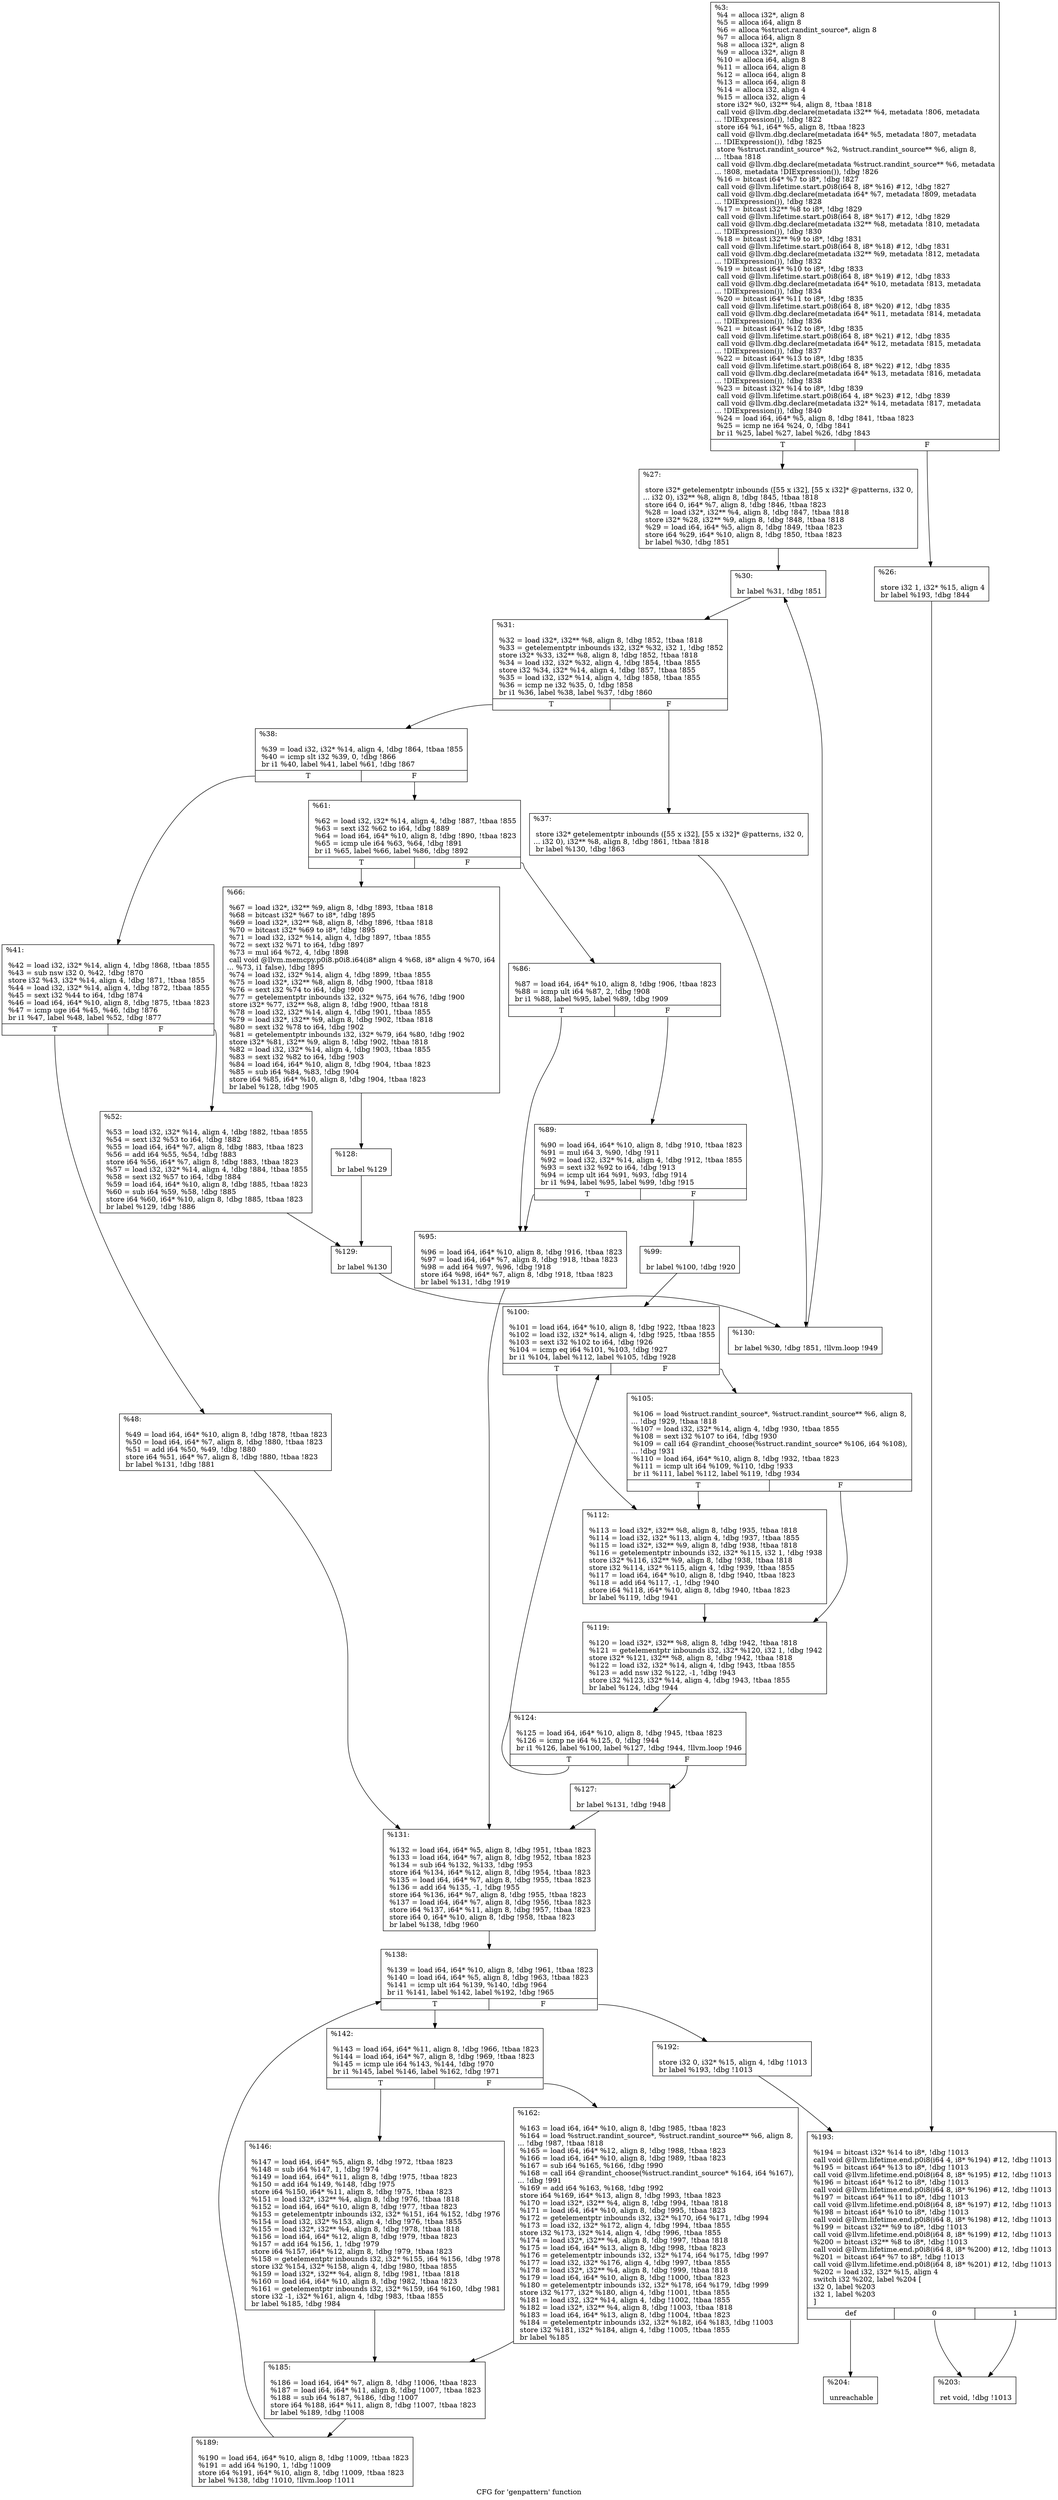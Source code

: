 digraph "CFG for 'genpattern' function" {
	label="CFG for 'genpattern' function";

	Node0x12d1180 [shape=record,label="{%3:\l  %4 = alloca i32*, align 8\l  %5 = alloca i64, align 8\l  %6 = alloca %struct.randint_source*, align 8\l  %7 = alloca i64, align 8\l  %8 = alloca i32*, align 8\l  %9 = alloca i32*, align 8\l  %10 = alloca i64, align 8\l  %11 = alloca i64, align 8\l  %12 = alloca i64, align 8\l  %13 = alloca i64, align 8\l  %14 = alloca i32, align 4\l  %15 = alloca i32, align 4\l  store i32* %0, i32** %4, align 8, !tbaa !818\l  call void @llvm.dbg.declare(metadata i32** %4, metadata !806, metadata\l... !DIExpression()), !dbg !822\l  store i64 %1, i64* %5, align 8, !tbaa !823\l  call void @llvm.dbg.declare(metadata i64* %5, metadata !807, metadata\l... !DIExpression()), !dbg !825\l  store %struct.randint_source* %2, %struct.randint_source** %6, align 8,\l... !tbaa !818\l  call void @llvm.dbg.declare(metadata %struct.randint_source** %6, metadata\l... !808, metadata !DIExpression()), !dbg !826\l  %16 = bitcast i64* %7 to i8*, !dbg !827\l  call void @llvm.lifetime.start.p0i8(i64 8, i8* %16) #12, !dbg !827\l  call void @llvm.dbg.declare(metadata i64* %7, metadata !809, metadata\l... !DIExpression()), !dbg !828\l  %17 = bitcast i32** %8 to i8*, !dbg !829\l  call void @llvm.lifetime.start.p0i8(i64 8, i8* %17) #12, !dbg !829\l  call void @llvm.dbg.declare(metadata i32** %8, metadata !810, metadata\l... !DIExpression()), !dbg !830\l  %18 = bitcast i32** %9 to i8*, !dbg !831\l  call void @llvm.lifetime.start.p0i8(i64 8, i8* %18) #12, !dbg !831\l  call void @llvm.dbg.declare(metadata i32** %9, metadata !812, metadata\l... !DIExpression()), !dbg !832\l  %19 = bitcast i64* %10 to i8*, !dbg !833\l  call void @llvm.lifetime.start.p0i8(i64 8, i8* %19) #12, !dbg !833\l  call void @llvm.dbg.declare(metadata i64* %10, metadata !813, metadata\l... !DIExpression()), !dbg !834\l  %20 = bitcast i64* %11 to i8*, !dbg !835\l  call void @llvm.lifetime.start.p0i8(i64 8, i8* %20) #12, !dbg !835\l  call void @llvm.dbg.declare(metadata i64* %11, metadata !814, metadata\l... !DIExpression()), !dbg !836\l  %21 = bitcast i64* %12 to i8*, !dbg !835\l  call void @llvm.lifetime.start.p0i8(i64 8, i8* %21) #12, !dbg !835\l  call void @llvm.dbg.declare(metadata i64* %12, metadata !815, metadata\l... !DIExpression()), !dbg !837\l  %22 = bitcast i64* %13 to i8*, !dbg !835\l  call void @llvm.lifetime.start.p0i8(i64 8, i8* %22) #12, !dbg !835\l  call void @llvm.dbg.declare(metadata i64* %13, metadata !816, metadata\l... !DIExpression()), !dbg !838\l  %23 = bitcast i32* %14 to i8*, !dbg !839\l  call void @llvm.lifetime.start.p0i8(i64 4, i8* %23) #12, !dbg !839\l  call void @llvm.dbg.declare(metadata i32* %14, metadata !817, metadata\l... !DIExpression()), !dbg !840\l  %24 = load i64, i64* %5, align 8, !dbg !841, !tbaa !823\l  %25 = icmp ne i64 %24, 0, !dbg !841\l  br i1 %25, label %27, label %26, !dbg !843\l|{<s0>T|<s1>F}}"];
	Node0x12d1180:s0 -> Node0x12d13d0;
	Node0x12d1180:s1 -> Node0x12d1380;
	Node0x12d1380 [shape=record,label="{%26:\l\l  store i32 1, i32* %15, align 4\l  br label %193, !dbg !844\l}"];
	Node0x12d1380 -> Node0x12d1d80;
	Node0x12d13d0 [shape=record,label="{%27:\l\l  store i32* getelementptr inbounds ([55 x i32], [55 x i32]* @patterns, i32 0,\l... i32 0), i32** %8, align 8, !dbg !845, !tbaa !818\l  store i64 0, i64* %7, align 8, !dbg !846, !tbaa !823\l  %28 = load i32*, i32** %4, align 8, !dbg !847, !tbaa !818\l  store i32* %28, i32** %9, align 8, !dbg !848, !tbaa !818\l  %29 = load i64, i64* %5, align 8, !dbg !849, !tbaa !823\l  store i64 %29, i64* %10, align 8, !dbg !850, !tbaa !823\l  br label %30, !dbg !851\l}"];
	Node0x12d13d0 -> Node0x12d1420;
	Node0x12d1420 [shape=record,label="{%30:\l\l  br label %31, !dbg !851\l}"];
	Node0x12d1420 -> Node0x12d1470;
	Node0x12d1470 [shape=record,label="{%31:\l\l  %32 = load i32*, i32** %8, align 8, !dbg !852, !tbaa !818\l  %33 = getelementptr inbounds i32, i32* %32, i32 1, !dbg !852\l  store i32* %33, i32** %8, align 8, !dbg !852, !tbaa !818\l  %34 = load i32, i32* %32, align 4, !dbg !854, !tbaa !855\l  store i32 %34, i32* %14, align 4, !dbg !857, !tbaa !855\l  %35 = load i32, i32* %14, align 4, !dbg !858, !tbaa !855\l  %36 = icmp ne i32 %35, 0, !dbg !858\l  br i1 %36, label %38, label %37, !dbg !860\l|{<s0>T|<s1>F}}"];
	Node0x12d1470:s0 -> Node0x12d1510;
	Node0x12d1470:s1 -> Node0x12d14c0;
	Node0x12d14c0 [shape=record,label="{%37:\l\l  store i32* getelementptr inbounds ([55 x i32], [55 x i32]* @patterns, i32 0,\l... i32 0), i32** %8, align 8, !dbg !861, !tbaa !818\l  br label %130, !dbg !863\l}"];
	Node0x12d14c0 -> Node0x12d1ab0;
	Node0x12d1510 [shape=record,label="{%38:\l\l  %39 = load i32, i32* %14, align 4, !dbg !864, !tbaa !855\l  %40 = icmp slt i32 %39, 0, !dbg !866\l  br i1 %40, label %41, label %61, !dbg !867\l|{<s0>T|<s1>F}}"];
	Node0x12d1510:s0 -> Node0x12d1560;
	Node0x12d1510:s1 -> Node0x12d1650;
	Node0x12d1560 [shape=record,label="{%41:\l\l  %42 = load i32, i32* %14, align 4, !dbg !868, !tbaa !855\l  %43 = sub nsw i32 0, %42, !dbg !870\l  store i32 %43, i32* %14, align 4, !dbg !871, !tbaa !855\l  %44 = load i32, i32* %14, align 4, !dbg !872, !tbaa !855\l  %45 = sext i32 %44 to i64, !dbg !874\l  %46 = load i64, i64* %10, align 8, !dbg !875, !tbaa !823\l  %47 = icmp uge i64 %45, %46, !dbg !876\l  br i1 %47, label %48, label %52, !dbg !877\l|{<s0>T|<s1>F}}"];
	Node0x12d1560:s0 -> Node0x12d15b0;
	Node0x12d1560:s1 -> Node0x12d1600;
	Node0x12d15b0 [shape=record,label="{%48:\l\l  %49 = load i64, i64* %10, align 8, !dbg !878, !tbaa !823\l  %50 = load i64, i64* %7, align 8, !dbg !880, !tbaa !823\l  %51 = add i64 %50, %49, !dbg !880\l  store i64 %51, i64* %7, align 8, !dbg !880, !tbaa !823\l  br label %131, !dbg !881\l}"];
	Node0x12d15b0 -> Node0x12d1b00;
	Node0x12d1600 [shape=record,label="{%52:\l\l  %53 = load i32, i32* %14, align 4, !dbg !882, !tbaa !855\l  %54 = sext i32 %53 to i64, !dbg !882\l  %55 = load i64, i64* %7, align 8, !dbg !883, !tbaa !823\l  %56 = add i64 %55, %54, !dbg !883\l  store i64 %56, i64* %7, align 8, !dbg !883, !tbaa !823\l  %57 = load i32, i32* %14, align 4, !dbg !884, !tbaa !855\l  %58 = sext i32 %57 to i64, !dbg !884\l  %59 = load i64, i64* %10, align 8, !dbg !885, !tbaa !823\l  %60 = sub i64 %59, %58, !dbg !885\l  store i64 %60, i64* %10, align 8, !dbg !885, !tbaa !823\l  br label %129, !dbg !886\l}"];
	Node0x12d1600 -> Node0x12d1a60;
	Node0x12d1650 [shape=record,label="{%61:\l\l  %62 = load i32, i32* %14, align 4, !dbg !887, !tbaa !855\l  %63 = sext i32 %62 to i64, !dbg !889\l  %64 = load i64, i64* %10, align 8, !dbg !890, !tbaa !823\l  %65 = icmp ule i64 %63, %64, !dbg !891\l  br i1 %65, label %66, label %86, !dbg !892\l|{<s0>T|<s1>F}}"];
	Node0x12d1650:s0 -> Node0x12d16a0;
	Node0x12d1650:s1 -> Node0x12d16f0;
	Node0x12d16a0 [shape=record,label="{%66:\l\l  %67 = load i32*, i32** %9, align 8, !dbg !893, !tbaa !818\l  %68 = bitcast i32* %67 to i8*, !dbg !895\l  %69 = load i32*, i32** %8, align 8, !dbg !896, !tbaa !818\l  %70 = bitcast i32* %69 to i8*, !dbg !895\l  %71 = load i32, i32* %14, align 4, !dbg !897, !tbaa !855\l  %72 = sext i32 %71 to i64, !dbg !897\l  %73 = mul i64 %72, 4, !dbg !898\l  call void @llvm.memcpy.p0i8.p0i8.i64(i8* align 4 %68, i8* align 4 %70, i64\l... %73, i1 false), !dbg !895\l  %74 = load i32, i32* %14, align 4, !dbg !899, !tbaa !855\l  %75 = load i32*, i32** %8, align 8, !dbg !900, !tbaa !818\l  %76 = sext i32 %74 to i64, !dbg !900\l  %77 = getelementptr inbounds i32, i32* %75, i64 %76, !dbg !900\l  store i32* %77, i32** %8, align 8, !dbg !900, !tbaa !818\l  %78 = load i32, i32* %14, align 4, !dbg !901, !tbaa !855\l  %79 = load i32*, i32** %9, align 8, !dbg !902, !tbaa !818\l  %80 = sext i32 %78 to i64, !dbg !902\l  %81 = getelementptr inbounds i32, i32* %79, i64 %80, !dbg !902\l  store i32* %81, i32** %9, align 8, !dbg !902, !tbaa !818\l  %82 = load i32, i32* %14, align 4, !dbg !903, !tbaa !855\l  %83 = sext i32 %82 to i64, !dbg !903\l  %84 = load i64, i64* %10, align 8, !dbg !904, !tbaa !823\l  %85 = sub i64 %84, %83, !dbg !904\l  store i64 %85, i64* %10, align 8, !dbg !904, !tbaa !823\l  br label %128, !dbg !905\l}"];
	Node0x12d16a0 -> Node0x12d1a10;
	Node0x12d16f0 [shape=record,label="{%86:\l\l  %87 = load i64, i64* %10, align 8, !dbg !906, !tbaa !823\l  %88 = icmp ult i64 %87, 2, !dbg !908\l  br i1 %88, label %95, label %89, !dbg !909\l|{<s0>T|<s1>F}}"];
	Node0x12d16f0:s0 -> Node0x12d1790;
	Node0x12d16f0:s1 -> Node0x12d1740;
	Node0x12d1740 [shape=record,label="{%89:\l\l  %90 = load i64, i64* %10, align 8, !dbg !910, !tbaa !823\l  %91 = mul i64 3, %90, !dbg !911\l  %92 = load i32, i32* %14, align 4, !dbg !912, !tbaa !855\l  %93 = sext i32 %92 to i64, !dbg !913\l  %94 = icmp ult i64 %91, %93, !dbg !914\l  br i1 %94, label %95, label %99, !dbg !915\l|{<s0>T|<s1>F}}"];
	Node0x12d1740:s0 -> Node0x12d1790;
	Node0x12d1740:s1 -> Node0x12d17e0;
	Node0x12d1790 [shape=record,label="{%95:\l\l  %96 = load i64, i64* %10, align 8, !dbg !916, !tbaa !823\l  %97 = load i64, i64* %7, align 8, !dbg !918, !tbaa !823\l  %98 = add i64 %97, %96, !dbg !918\l  store i64 %98, i64* %7, align 8, !dbg !918, !tbaa !823\l  br label %131, !dbg !919\l}"];
	Node0x12d1790 -> Node0x12d1b00;
	Node0x12d17e0 [shape=record,label="{%99:\l\l  br label %100, !dbg !920\l}"];
	Node0x12d17e0 -> Node0x12d1830;
	Node0x12d1830 [shape=record,label="{%100:\l\l  %101 = load i64, i64* %10, align 8, !dbg !922, !tbaa !823\l  %102 = load i32, i32* %14, align 4, !dbg !925, !tbaa !855\l  %103 = sext i32 %102 to i64, !dbg !926\l  %104 = icmp eq i64 %101, %103, !dbg !927\l  br i1 %104, label %112, label %105, !dbg !928\l|{<s0>T|<s1>F}}"];
	Node0x12d1830:s0 -> Node0x12d18d0;
	Node0x12d1830:s1 -> Node0x12d1880;
	Node0x12d1880 [shape=record,label="{%105:\l\l  %106 = load %struct.randint_source*, %struct.randint_source** %6, align 8,\l... !dbg !929, !tbaa !818\l  %107 = load i32, i32* %14, align 4, !dbg !930, !tbaa !855\l  %108 = sext i32 %107 to i64, !dbg !930\l  %109 = call i64 @randint_choose(%struct.randint_source* %106, i64 %108),\l... !dbg !931\l  %110 = load i64, i64* %10, align 8, !dbg !932, !tbaa !823\l  %111 = icmp ult i64 %109, %110, !dbg !933\l  br i1 %111, label %112, label %119, !dbg !934\l|{<s0>T|<s1>F}}"];
	Node0x12d1880:s0 -> Node0x12d18d0;
	Node0x12d1880:s1 -> Node0x12d1920;
	Node0x12d18d0 [shape=record,label="{%112:\l\l  %113 = load i32*, i32** %8, align 8, !dbg !935, !tbaa !818\l  %114 = load i32, i32* %113, align 4, !dbg !937, !tbaa !855\l  %115 = load i32*, i32** %9, align 8, !dbg !938, !tbaa !818\l  %116 = getelementptr inbounds i32, i32* %115, i32 1, !dbg !938\l  store i32* %116, i32** %9, align 8, !dbg !938, !tbaa !818\l  store i32 %114, i32* %115, align 4, !dbg !939, !tbaa !855\l  %117 = load i64, i64* %10, align 8, !dbg !940, !tbaa !823\l  %118 = add i64 %117, -1, !dbg !940\l  store i64 %118, i64* %10, align 8, !dbg !940, !tbaa !823\l  br label %119, !dbg !941\l}"];
	Node0x12d18d0 -> Node0x12d1920;
	Node0x12d1920 [shape=record,label="{%119:\l\l  %120 = load i32*, i32** %8, align 8, !dbg !942, !tbaa !818\l  %121 = getelementptr inbounds i32, i32* %120, i32 1, !dbg !942\l  store i32* %121, i32** %8, align 8, !dbg !942, !tbaa !818\l  %122 = load i32, i32* %14, align 4, !dbg !943, !tbaa !855\l  %123 = add nsw i32 %122, -1, !dbg !943\l  store i32 %123, i32* %14, align 4, !dbg !943, !tbaa !855\l  br label %124, !dbg !944\l}"];
	Node0x12d1920 -> Node0x12d1970;
	Node0x12d1970 [shape=record,label="{%124:\l\l  %125 = load i64, i64* %10, align 8, !dbg !945, !tbaa !823\l  %126 = icmp ne i64 %125, 0, !dbg !944\l  br i1 %126, label %100, label %127, !dbg !944, !llvm.loop !946\l|{<s0>T|<s1>F}}"];
	Node0x12d1970:s0 -> Node0x12d1830;
	Node0x12d1970:s1 -> Node0x12d19c0;
	Node0x12d19c0 [shape=record,label="{%127:\l\l  br label %131, !dbg !948\l}"];
	Node0x12d19c0 -> Node0x12d1b00;
	Node0x12d1a10 [shape=record,label="{%128:\l\l  br label %129\l}"];
	Node0x12d1a10 -> Node0x12d1a60;
	Node0x12d1a60 [shape=record,label="{%129:\l\l  br label %130\l}"];
	Node0x12d1a60 -> Node0x12d1ab0;
	Node0x12d1ab0 [shape=record,label="{%130:\l\l  br label %30, !dbg !851, !llvm.loop !949\l}"];
	Node0x12d1ab0 -> Node0x12d1420;
	Node0x12d1b00 [shape=record,label="{%131:\l\l  %132 = load i64, i64* %5, align 8, !dbg !951, !tbaa !823\l  %133 = load i64, i64* %7, align 8, !dbg !952, !tbaa !823\l  %134 = sub i64 %132, %133, !dbg !953\l  store i64 %134, i64* %12, align 8, !dbg !954, !tbaa !823\l  %135 = load i64, i64* %7, align 8, !dbg !955, !tbaa !823\l  %136 = add i64 %135, -1, !dbg !955\l  store i64 %136, i64* %7, align 8, !dbg !955, !tbaa !823\l  %137 = load i64, i64* %7, align 8, !dbg !956, !tbaa !823\l  store i64 %137, i64* %11, align 8, !dbg !957, !tbaa !823\l  store i64 0, i64* %10, align 8, !dbg !958, !tbaa !823\l  br label %138, !dbg !960\l}"];
	Node0x12d1b00 -> Node0x12d1b50;
	Node0x12d1b50 [shape=record,label="{%138:\l\l  %139 = load i64, i64* %10, align 8, !dbg !961, !tbaa !823\l  %140 = load i64, i64* %5, align 8, !dbg !963, !tbaa !823\l  %141 = icmp ult i64 %139, %140, !dbg !964\l  br i1 %141, label %142, label %192, !dbg !965\l|{<s0>T|<s1>F}}"];
	Node0x12d1b50:s0 -> Node0x12d1ba0;
	Node0x12d1b50:s1 -> Node0x12d1d30;
	Node0x12d1ba0 [shape=record,label="{%142:\l\l  %143 = load i64, i64* %11, align 8, !dbg !966, !tbaa !823\l  %144 = load i64, i64* %7, align 8, !dbg !969, !tbaa !823\l  %145 = icmp ule i64 %143, %144, !dbg !970\l  br i1 %145, label %146, label %162, !dbg !971\l|{<s0>T|<s1>F}}"];
	Node0x12d1ba0:s0 -> Node0x12d1bf0;
	Node0x12d1ba0:s1 -> Node0x12d1c40;
	Node0x12d1bf0 [shape=record,label="{%146:\l\l  %147 = load i64, i64* %5, align 8, !dbg !972, !tbaa !823\l  %148 = sub i64 %147, 1, !dbg !974\l  %149 = load i64, i64* %11, align 8, !dbg !975, !tbaa !823\l  %150 = add i64 %149, %148, !dbg !975\l  store i64 %150, i64* %11, align 8, !dbg !975, !tbaa !823\l  %151 = load i32*, i32** %4, align 8, !dbg !976, !tbaa !818\l  %152 = load i64, i64* %10, align 8, !dbg !977, !tbaa !823\l  %153 = getelementptr inbounds i32, i32* %151, i64 %152, !dbg !976\l  %154 = load i32, i32* %153, align 4, !dbg !976, !tbaa !855\l  %155 = load i32*, i32** %4, align 8, !dbg !978, !tbaa !818\l  %156 = load i64, i64* %12, align 8, !dbg !979, !tbaa !823\l  %157 = add i64 %156, 1, !dbg !979\l  store i64 %157, i64* %12, align 8, !dbg !979, !tbaa !823\l  %158 = getelementptr inbounds i32, i32* %155, i64 %156, !dbg !978\l  store i32 %154, i32* %158, align 4, !dbg !980, !tbaa !855\l  %159 = load i32*, i32** %4, align 8, !dbg !981, !tbaa !818\l  %160 = load i64, i64* %10, align 8, !dbg !982, !tbaa !823\l  %161 = getelementptr inbounds i32, i32* %159, i64 %160, !dbg !981\l  store i32 -1, i32* %161, align 4, !dbg !983, !tbaa !855\l  br label %185, !dbg !984\l}"];
	Node0x12d1bf0 -> Node0x12d1c90;
	Node0x12d1c40 [shape=record,label="{%162:\l\l  %163 = load i64, i64* %10, align 8, !dbg !985, !tbaa !823\l  %164 = load %struct.randint_source*, %struct.randint_source** %6, align 8,\l... !dbg !987, !tbaa !818\l  %165 = load i64, i64* %12, align 8, !dbg !988, !tbaa !823\l  %166 = load i64, i64* %10, align 8, !dbg !989, !tbaa !823\l  %167 = sub i64 %165, %166, !dbg !990\l  %168 = call i64 @randint_choose(%struct.randint_source* %164, i64 %167),\l... !dbg !991\l  %169 = add i64 %163, %168, !dbg !992\l  store i64 %169, i64* %13, align 8, !dbg !993, !tbaa !823\l  %170 = load i32*, i32** %4, align 8, !dbg !994, !tbaa !818\l  %171 = load i64, i64* %10, align 8, !dbg !995, !tbaa !823\l  %172 = getelementptr inbounds i32, i32* %170, i64 %171, !dbg !994\l  %173 = load i32, i32* %172, align 4, !dbg !994, !tbaa !855\l  store i32 %173, i32* %14, align 4, !dbg !996, !tbaa !855\l  %174 = load i32*, i32** %4, align 8, !dbg !997, !tbaa !818\l  %175 = load i64, i64* %13, align 8, !dbg !998, !tbaa !823\l  %176 = getelementptr inbounds i32, i32* %174, i64 %175, !dbg !997\l  %177 = load i32, i32* %176, align 4, !dbg !997, !tbaa !855\l  %178 = load i32*, i32** %4, align 8, !dbg !999, !tbaa !818\l  %179 = load i64, i64* %10, align 8, !dbg !1000, !tbaa !823\l  %180 = getelementptr inbounds i32, i32* %178, i64 %179, !dbg !999\l  store i32 %177, i32* %180, align 4, !dbg !1001, !tbaa !855\l  %181 = load i32, i32* %14, align 4, !dbg !1002, !tbaa !855\l  %182 = load i32*, i32** %4, align 8, !dbg !1003, !tbaa !818\l  %183 = load i64, i64* %13, align 8, !dbg !1004, !tbaa !823\l  %184 = getelementptr inbounds i32, i32* %182, i64 %183, !dbg !1003\l  store i32 %181, i32* %184, align 4, !dbg !1005, !tbaa !855\l  br label %185\l}"];
	Node0x12d1c40 -> Node0x12d1c90;
	Node0x12d1c90 [shape=record,label="{%185:\l\l  %186 = load i64, i64* %7, align 8, !dbg !1006, !tbaa !823\l  %187 = load i64, i64* %11, align 8, !dbg !1007, !tbaa !823\l  %188 = sub i64 %187, %186, !dbg !1007\l  store i64 %188, i64* %11, align 8, !dbg !1007, !tbaa !823\l  br label %189, !dbg !1008\l}"];
	Node0x12d1c90 -> Node0x12d1ce0;
	Node0x12d1ce0 [shape=record,label="{%189:\l\l  %190 = load i64, i64* %10, align 8, !dbg !1009, !tbaa !823\l  %191 = add i64 %190, 1, !dbg !1009\l  store i64 %191, i64* %10, align 8, !dbg !1009, !tbaa !823\l  br label %138, !dbg !1010, !llvm.loop !1011\l}"];
	Node0x12d1ce0 -> Node0x12d1b50;
	Node0x12d1d30 [shape=record,label="{%192:\l\l  store i32 0, i32* %15, align 4, !dbg !1013\l  br label %193, !dbg !1013\l}"];
	Node0x12d1d30 -> Node0x12d1d80;
	Node0x12d1d80 [shape=record,label="{%193:\l\l  %194 = bitcast i32* %14 to i8*, !dbg !1013\l  call void @llvm.lifetime.end.p0i8(i64 4, i8* %194) #12, !dbg !1013\l  %195 = bitcast i64* %13 to i8*, !dbg !1013\l  call void @llvm.lifetime.end.p0i8(i64 8, i8* %195) #12, !dbg !1013\l  %196 = bitcast i64* %12 to i8*, !dbg !1013\l  call void @llvm.lifetime.end.p0i8(i64 8, i8* %196) #12, !dbg !1013\l  %197 = bitcast i64* %11 to i8*, !dbg !1013\l  call void @llvm.lifetime.end.p0i8(i64 8, i8* %197) #12, !dbg !1013\l  %198 = bitcast i64* %10 to i8*, !dbg !1013\l  call void @llvm.lifetime.end.p0i8(i64 8, i8* %198) #12, !dbg !1013\l  %199 = bitcast i32** %9 to i8*, !dbg !1013\l  call void @llvm.lifetime.end.p0i8(i64 8, i8* %199) #12, !dbg !1013\l  %200 = bitcast i32** %8 to i8*, !dbg !1013\l  call void @llvm.lifetime.end.p0i8(i64 8, i8* %200) #12, !dbg !1013\l  %201 = bitcast i64* %7 to i8*, !dbg !1013\l  call void @llvm.lifetime.end.p0i8(i64 8, i8* %201) #12, !dbg !1013\l  %202 = load i32, i32* %15, align 4\l  switch i32 %202, label %204 [\l    i32 0, label %203\l    i32 1, label %203\l  ]\l|{<s0>def|<s1>0|<s2>1}}"];
	Node0x12d1d80:s0 -> Node0x12d1e20;
	Node0x12d1d80:s1 -> Node0x12d1dd0;
	Node0x12d1d80:s2 -> Node0x12d1dd0;
	Node0x12d1dd0 [shape=record,label="{%203:\l\l  ret void, !dbg !1013\l}"];
	Node0x12d1e20 [shape=record,label="{%204:\l\l  unreachable\l}"];
}
